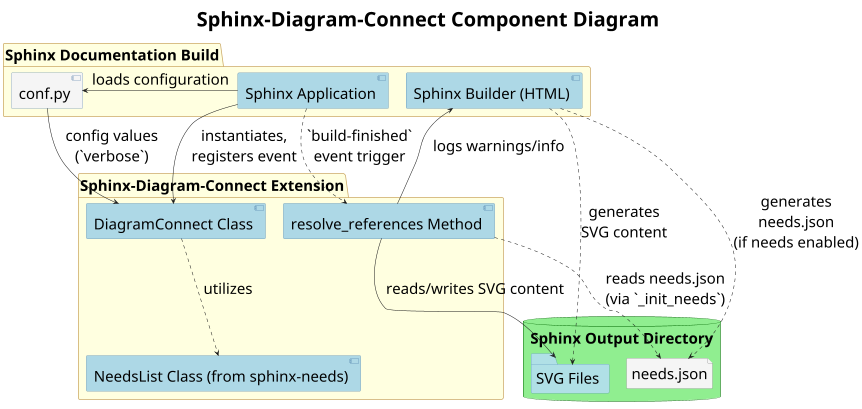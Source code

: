 @startuml

title <SIZE:40>Sphinx-Diagram-Connect Component Diagram</SIZe>

scale 0.5

skinparam defaultFontSize 30
skinparam defaultText {
  FontColor #000000
}

skinparam component {
  BackgroundColor #ADD8E6
  BorderColor #336699
  FontColor #000000
}

skinparam package {
  BackgroundColor #FFFFE0
  BorderColor #CCAA66
  FontColor #000000
}

skinparam database {
  BackgroundColor #90EE90
  BorderColor #006600
  FontColor #000000
}

skinparam folder {
  BackgroundColor #B0E0E6
  BorderColor #4682B4
  FontColor #000000
}

skinparam file {
  BackgroundColor #F5F5F5
  BorderColor #696969
  FontColor #000000
}

package "Sphinx Documentation Build" #FFFFE0 {
  [Sphinx Application] as SphinxApp #ADD8E6
  [Sphinx Builder (HTML)] as SphinxBuilder #ADD8E6
  [conf.py] as Config #F5F5F5
}

package "Sphinx-Diagram-Connect Extension" #FFFFE0 {
  [DiagramConnect Class] as DCClass #ADD8E6
  [resolve_references Method] as ResolveRefs #ADD8E6
  [NeedsList Class (from sphinx-needs)] as NeedsList #ADD8E6
}

database "Sphinx Output Directory" #90EE90 {
  folder "SVG Files" as SVGs #B0E0E6
  file "needs.json" as NeedsJSON #F5F5F5
}

SphinxApp -right-> Config : loads configuration
Config --> DCClass : config values\n(`verbose`)

SphinxApp -right-> DCClass : instantiates,\nregisters event

SphinxBuilder .down.> SVGs : generates\nSVG content
SphinxBuilder .right.> NeedsJSON : generates\nneeds.json\n(if needs enabled)

SphinxApp .down.> ResolveRefs : `build-finished`\nevent trigger

ResolveRefs --> SVGs : reads/writes SVG content
ResolveRefs ..> NeedsJSON : reads needs.json\n(via `_init_needs`)

DCClass ..> NeedsList : utilizes

ResolveRefs --> SphinxBuilder : logs warnings/info

@enduml
